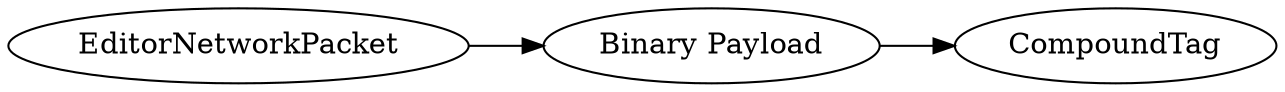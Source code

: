 digraph "EditorNetworkPacket" {
rankdir = LR
0
0 -> 1
1 -> 2

0 [label="EditorNetworkPacket",comment="name: \"EditorNetworkPacket\", typeName: \"\", id: 0, branchId: 190, recurseId: -1, attributes: 0, notes: \"\""];
1 [label="Binary Payload",comment="name: \"Binary Payload\", typeName: \"CompoundTag\", id: 1, branchId: 0, recurseId: -1, attributes: 256, notes: \"\""];
2 [label="CompoundTag",comment="name: \"CompoundTag\", typeName: \"\", id: 2, branchId: 0, recurseId: -1, attributes: 512, notes: \"\""];
{ rank = max;2}

}
